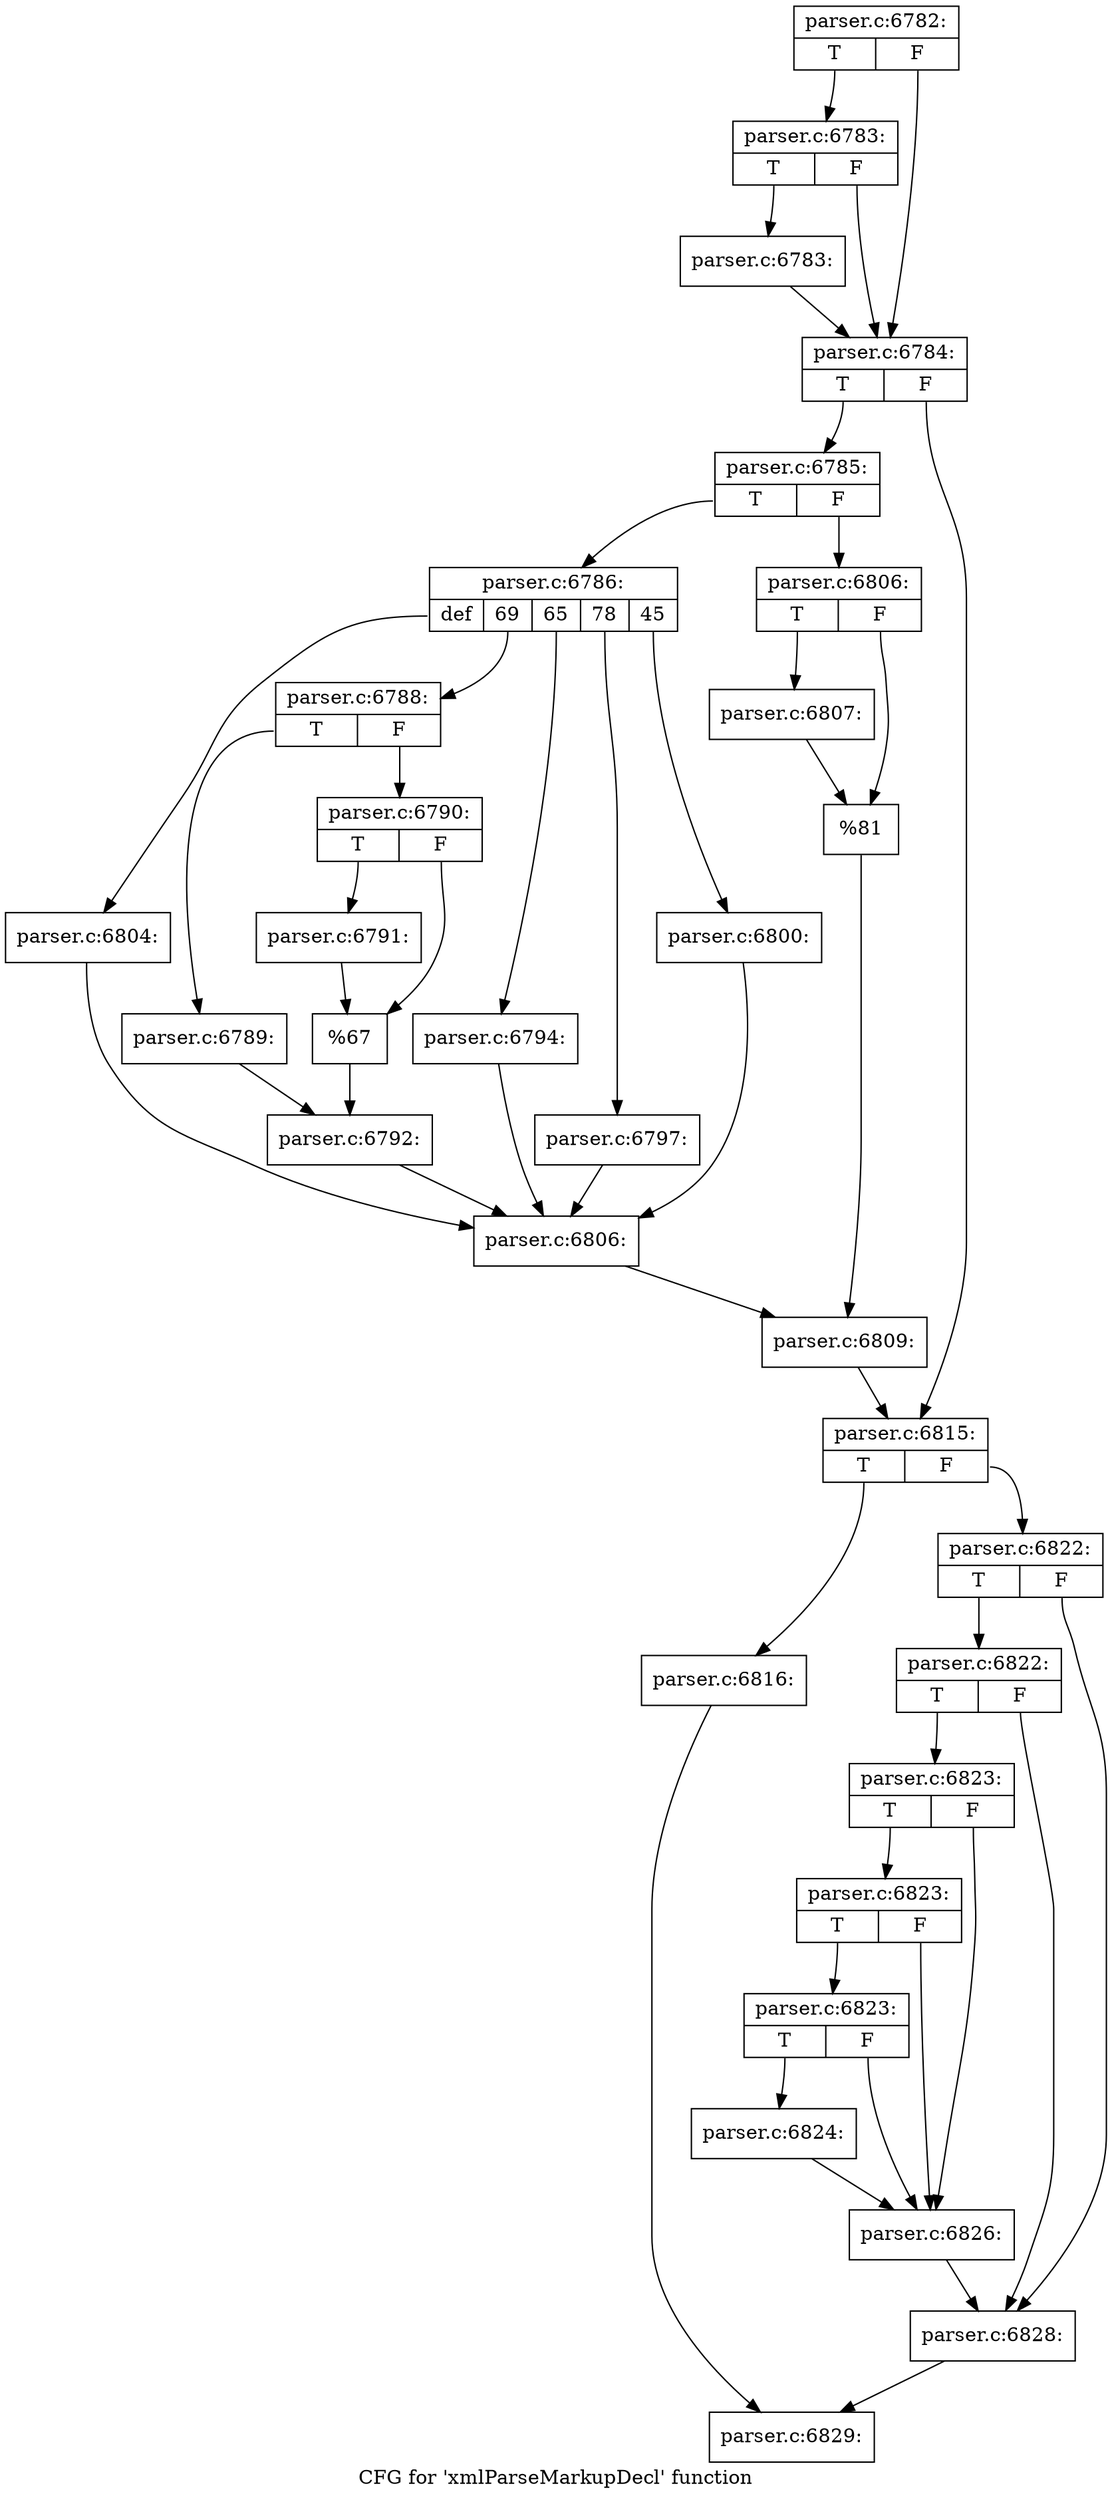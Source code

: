 digraph "CFG for 'xmlParseMarkupDecl' function" {
	label="CFG for 'xmlParseMarkupDecl' function";

	Node0x55d73bb04190 [shape=record,label="{parser.c:6782:|{<s0>T|<s1>F}}"];
	Node0x55d73bb04190:s0 -> Node0x55d73b7f0940;
	Node0x55d73bb04190:s1 -> Node0x55d73b7f08a0;
	Node0x55d73b7f0940 [shape=record,label="{parser.c:6783:|{<s0>T|<s1>F}}"];
	Node0x55d73b7f0940:s0 -> Node0x55d73b7f07b0;
	Node0x55d73b7f0940:s1 -> Node0x55d73b7f08a0;
	Node0x55d73b7f07b0 [shape=record,label="{parser.c:6783:}"];
	Node0x55d73b7f07b0 -> Node0x55d73b7f08a0;
	Node0x55d73b7f08a0 [shape=record,label="{parser.c:6784:|{<s0>T|<s1>F}}"];
	Node0x55d73b7f08a0:s0 -> Node0x55d73bb16670;
	Node0x55d73b7f08a0:s1 -> Node0x55d73bb166c0;
	Node0x55d73bb16670 [shape=record,label="{parser.c:6785:|{<s0>T|<s1>F}}"];
	Node0x55d73bb16670:s0 -> Node0x55d73bb16d40;
	Node0x55d73bb16670:s1 -> Node0x55d73bb16de0;
	Node0x55d73bb16d40 [shape=record,label="{parser.c:6786:|{<s0>def|<s1>69|<s2>65|<s3>78|<s4>45}}"];
	Node0x55d73bb16d40:s0 -> Node0x55d73bb177f0;
	Node0x55d73bb16d40:s1 -> Node0x55d73bb17910;
	Node0x55d73bb16d40:s2 -> Node0x55d73bb18b80;
	Node0x55d73bb16d40:s3 -> Node0x55d73bb18db0;
	Node0x55d73bb16d40:s4 -> Node0x55d73bb18fe0;
	Node0x55d73bb17910 [shape=record,label="{parser.c:6788:|{<s0>T|<s1>F}}"];
	Node0x55d73bb17910:s0 -> Node0x55d73bb17a00;
	Node0x55d73bb17910:s1 -> Node0x55d73bb17aa0;
	Node0x55d73bb17a00 [shape=record,label="{parser.c:6789:}"];
	Node0x55d73bb17a00 -> Node0x55d73bb17a50;
	Node0x55d73bb17aa0 [shape=record,label="{parser.c:6790:|{<s0>T|<s1>F}}"];
	Node0x55d73bb17aa0:s0 -> Node0x55d73bb18290;
	Node0x55d73bb17aa0:s1 -> Node0x55d73bb182e0;
	Node0x55d73bb18290 [shape=record,label="{parser.c:6791:}"];
	Node0x55d73bb18290 -> Node0x55d73bb182e0;
	Node0x55d73bb182e0 [shape=record,label="{%67}"];
	Node0x55d73bb182e0 -> Node0x55d73bb17a50;
	Node0x55d73bb17a50 [shape=record,label="{parser.c:6792:}"];
	Node0x55d73bb17a50 -> Node0x55d73bb17420;
	Node0x55d73bb18b80 [shape=record,label="{parser.c:6794:}"];
	Node0x55d73bb18b80 -> Node0x55d73bb17420;
	Node0x55d73bb18db0 [shape=record,label="{parser.c:6797:}"];
	Node0x55d73bb18db0 -> Node0x55d73bb17420;
	Node0x55d73bb18fe0 [shape=record,label="{parser.c:6800:}"];
	Node0x55d73bb18fe0 -> Node0x55d73bb17420;
	Node0x55d73bb177f0 [shape=record,label="{parser.c:6804:}"];
	Node0x55d73bb177f0 -> Node0x55d73bb17420;
	Node0x55d73bb17420 [shape=record,label="{parser.c:6806:}"];
	Node0x55d73bb17420 -> Node0x55d73bb16d90;
	Node0x55d73bb16de0 [shape=record,label="{parser.c:6806:|{<s0>T|<s1>F}}"];
	Node0x55d73bb16de0:s0 -> Node0x55d73bb19460;
	Node0x55d73bb16de0:s1 -> Node0x55d73bb194b0;
	Node0x55d73bb19460 [shape=record,label="{parser.c:6807:}"];
	Node0x55d73bb19460 -> Node0x55d73bb194b0;
	Node0x55d73bb194b0 [shape=record,label="{%81}"];
	Node0x55d73bb194b0 -> Node0x55d73bb16d90;
	Node0x55d73bb16d90 [shape=record,label="{parser.c:6809:}"];
	Node0x55d73bb16d90 -> Node0x55d73bb166c0;
	Node0x55d73bb166c0 [shape=record,label="{parser.c:6815:|{<s0>T|<s1>F}}"];
	Node0x55d73bb166c0:s0 -> Node0x55d73bb19f20;
	Node0x55d73bb166c0:s1 -> Node0x55d73bb19f70;
	Node0x55d73bb19f20 [shape=record,label="{parser.c:6816:}"];
	Node0x55d73bb19f20 -> Node0x55d73bb04380;
	Node0x55d73bb19f70 [shape=record,label="{parser.c:6822:|{<s0>T|<s1>F}}"];
	Node0x55d73bb19f70:s0 -> Node0x55d73bb1a4f0;
	Node0x55d73bb19f70:s1 -> Node0x55d73bb1a4a0;
	Node0x55d73bb1a4f0 [shape=record,label="{parser.c:6822:|{<s0>T|<s1>F}}"];
	Node0x55d73bb1a4f0:s0 -> Node0x55d73bb1a450;
	Node0x55d73bb1a4f0:s1 -> Node0x55d73bb1a4a0;
	Node0x55d73bb1a450 [shape=record,label="{parser.c:6823:|{<s0>T|<s1>F}}"];
	Node0x55d73bb1a450:s0 -> Node0x55d73bb1ae60;
	Node0x55d73bb1a450:s1 -> Node0x55d73bb1ad90;
	Node0x55d73bb1ae60 [shape=record,label="{parser.c:6823:|{<s0>T|<s1>F}}"];
	Node0x55d73bb1ae60:s0 -> Node0x55d73bb1ade0;
	Node0x55d73bb1ae60:s1 -> Node0x55d73bb1ad90;
	Node0x55d73bb1ade0 [shape=record,label="{parser.c:6823:|{<s0>T|<s1>F}}"];
	Node0x55d73bb1ade0:s0 -> Node0x55d73bb1ad40;
	Node0x55d73bb1ade0:s1 -> Node0x55d73bb1ad90;
	Node0x55d73bb1ad40 [shape=record,label="{parser.c:6824:}"];
	Node0x55d73bb1ad40 -> Node0x55d73bb1ad90;
	Node0x55d73bb1ad90 [shape=record,label="{parser.c:6826:}"];
	Node0x55d73bb1ad90 -> Node0x55d73bb1a4a0;
	Node0x55d73bb1a4a0 [shape=record,label="{parser.c:6828:}"];
	Node0x55d73bb1a4a0 -> Node0x55d73bb04380;
	Node0x55d73bb04380 [shape=record,label="{parser.c:6829:}"];
}
